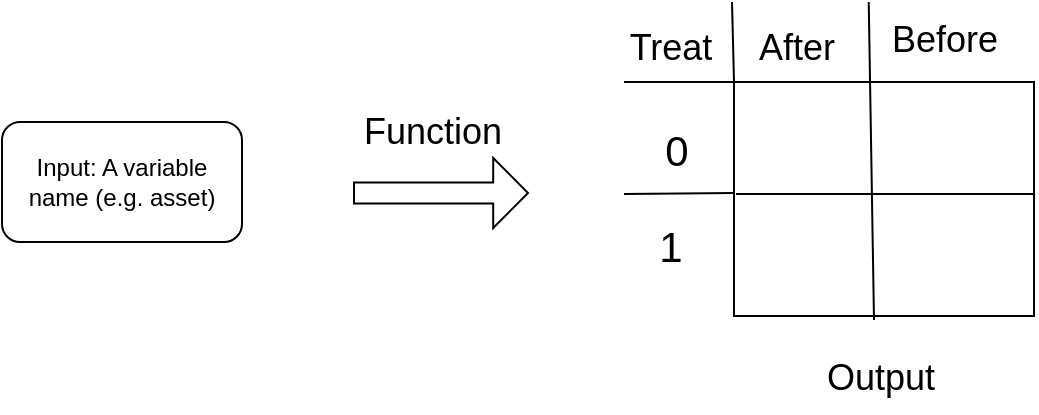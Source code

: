 <mxfile version="20.2.2" type="device"><diagram id="et4EDmRMbKZM0c_9WL_U" name="Page-1"><mxGraphModel dx="685" dy="563" grid="0" gridSize="10" guides="1" tooltips="1" connect="1" arrows="1" fold="1" page="0" pageScale="1" pageWidth="850" pageHeight="1100" math="0" shadow="0"><root><mxCell id="0"/><mxCell id="1" parent="0"/><mxCell id="djY891JnttRkFupC6tMM-1" value="Input: A variable name (e.g. asset)" style="rounded=1;whiteSpace=wrap;html=1;" vertex="1" parent="1"><mxGeometry x="98" y="222" width="120" height="60" as="geometry"/></mxCell><mxCell id="djY891JnttRkFupC6tMM-2" value="" style="shape=singleArrow;whiteSpace=wrap;html=1;" vertex="1" parent="1"><mxGeometry x="274" y="240" width="87" height="35" as="geometry"/></mxCell><mxCell id="djY891JnttRkFupC6tMM-3" value="Function" style="text;html=1;align=center;verticalAlign=middle;resizable=0;points=[];autosize=1;strokeColor=none;fillColor=none;fontSize=18;" vertex="1" parent="1"><mxGeometry x="269" y="210" width="87" height="34" as="geometry"/></mxCell><mxCell id="djY891JnttRkFupC6tMM-9" value="" style="endArrow=none;html=1;rounded=0;entryX=0.5;entryY=0;entryDx=0;entryDy=0;exitX=0.5;exitY=1;exitDx=0;exitDy=0;" edge="1" parent="1"><mxGeometry width="50" height="50" relative="1" as="geometry"><mxPoint x="533" y="313" as="sourcePoint"/><mxPoint x="533" y="202" as="targetPoint"/></mxGeometry></mxCell><mxCell id="djY891JnttRkFupC6tMM-10" value="" style="endArrow=none;html=1;rounded=0;entryX=0;entryY=0.5;entryDx=0;entryDy=0;exitX=1;exitY=0.5;exitDx=0;exitDy=0;" edge="1" parent="1"><mxGeometry width="50" height="50" relative="1" as="geometry"><mxPoint x="602" y="257.5" as="sourcePoint"/><mxPoint x="464" y="257.5" as="targetPoint"/></mxGeometry></mxCell><mxCell id="djY891JnttRkFupC6tMM-11" value="" style="endArrow=none;html=1;rounded=0;entryX=0;entryY=0;entryDx=0;entryDy=0;" edge="1" parent="1"><mxGeometry width="50" height="50" relative="1" as="geometry"><mxPoint x="409" y="202" as="sourcePoint"/><mxPoint x="464" y="202" as="targetPoint"/></mxGeometry></mxCell><mxCell id="djY891JnttRkFupC6tMM-12" value="" style="endArrow=none;html=1;rounded=0;entryX=0;entryY=0;entryDx=0;entryDy=0;" edge="1" parent="1"><mxGeometry width="50" height="50" relative="1" as="geometry"><mxPoint x="463" y="162" as="sourcePoint"/><mxPoint x="464" y="202" as="targetPoint"/></mxGeometry></mxCell><mxCell id="djY891JnttRkFupC6tMM-13" value="" style="endArrow=none;html=1;rounded=0;entryX=0;entryY=0.5;entryDx=0;entryDy=0;" edge="1" parent="1"><mxGeometry width="50" height="50" relative="1" as="geometry"><mxPoint x="409" y="258" as="sourcePoint"/><mxPoint x="464" y="257.5" as="targetPoint"/></mxGeometry></mxCell><mxCell id="djY891JnttRkFupC6tMM-15" value="Treat" style="text;html=1;align=center;verticalAlign=middle;resizable=0;points=[];autosize=1;strokeColor=none;fillColor=none;fontSize=18;" vertex="1" parent="1"><mxGeometry x="402.5" y="168" width="59" height="34" as="geometry"/></mxCell><mxCell id="djY891JnttRkFupC6tMM-16" value="After" style="text;html=1;align=center;verticalAlign=middle;resizable=0;points=[];autosize=1;strokeColor=none;fillColor=none;fontSize=18;" vertex="1" parent="1"><mxGeometry x="467" y="168" width="56" height="34" as="geometry"/></mxCell><mxCell id="djY891JnttRkFupC6tMM-17" value="Before" style="text;html=1;align=center;verticalAlign=middle;resizable=0;points=[];autosize=1;strokeColor=none;fillColor=none;fontSize=18;" vertex="1" parent="1"><mxGeometry x="533" y="164" width="71" height="34" as="geometry"/></mxCell><mxCell id="djY891JnttRkFupC6tMM-18" value="0" style="text;html=1;align=center;verticalAlign=middle;resizable=0;points=[];autosize=1;strokeColor=none;fillColor=none;fontSize=21;" vertex="1" parent="1"><mxGeometry x="420" y="217" width="30" height="37" as="geometry"/></mxCell><mxCell id="djY891JnttRkFupC6tMM-19" value="1" style="text;html=1;align=center;verticalAlign=middle;resizable=0;points=[];autosize=1;strokeColor=none;fillColor=none;fontSize=21;" vertex="1" parent="1"><mxGeometry x="417" y="265" width="30" height="37" as="geometry"/></mxCell><mxCell id="djY891JnttRkFupC6tMM-21" value="&lt;font&gt;Output&lt;/font&gt;" style="text;html=1;align=center;verticalAlign=middle;resizable=0;points=[];autosize=1;strokeColor=none;fillColor=none;fontSize=18;fontColor=#000000;" vertex="1" parent="1"><mxGeometry x="501" y="333" width="72" height="34" as="geometry"/></mxCell><mxCell id="djY891JnttRkFupC6tMM-24" value="" style="rounded=0;whiteSpace=wrap;html=1;fontSize=18;fontColor=#000099;" vertex="1" parent="1"><mxGeometry x="464" y="202" width="150" height="117" as="geometry"/></mxCell><mxCell id="djY891JnttRkFupC6tMM-25" value="" style="endArrow=none;html=1;rounded=0;fontSize=18;fontColor=#000099;entryX=-0.023;entryY=-0.059;entryDx=0;entryDy=0;entryPerimeter=0;" edge="1" parent="1" target="djY891JnttRkFupC6tMM-17"><mxGeometry width="50" height="50" relative="1" as="geometry"><mxPoint x="534" y="321" as="sourcePoint"/><mxPoint x="533" y="202" as="targetPoint"/></mxGeometry></mxCell><mxCell id="djY891JnttRkFupC6tMM-26" value="" style="endArrow=none;html=1;rounded=0;fontSize=18;fontColor=#000099;" edge="1" parent="1"><mxGeometry width="50" height="50" relative="1" as="geometry"><mxPoint x="614" y="258" as="sourcePoint"/><mxPoint x="465" y="258" as="targetPoint"/></mxGeometry></mxCell></root></mxGraphModel></diagram></mxfile>